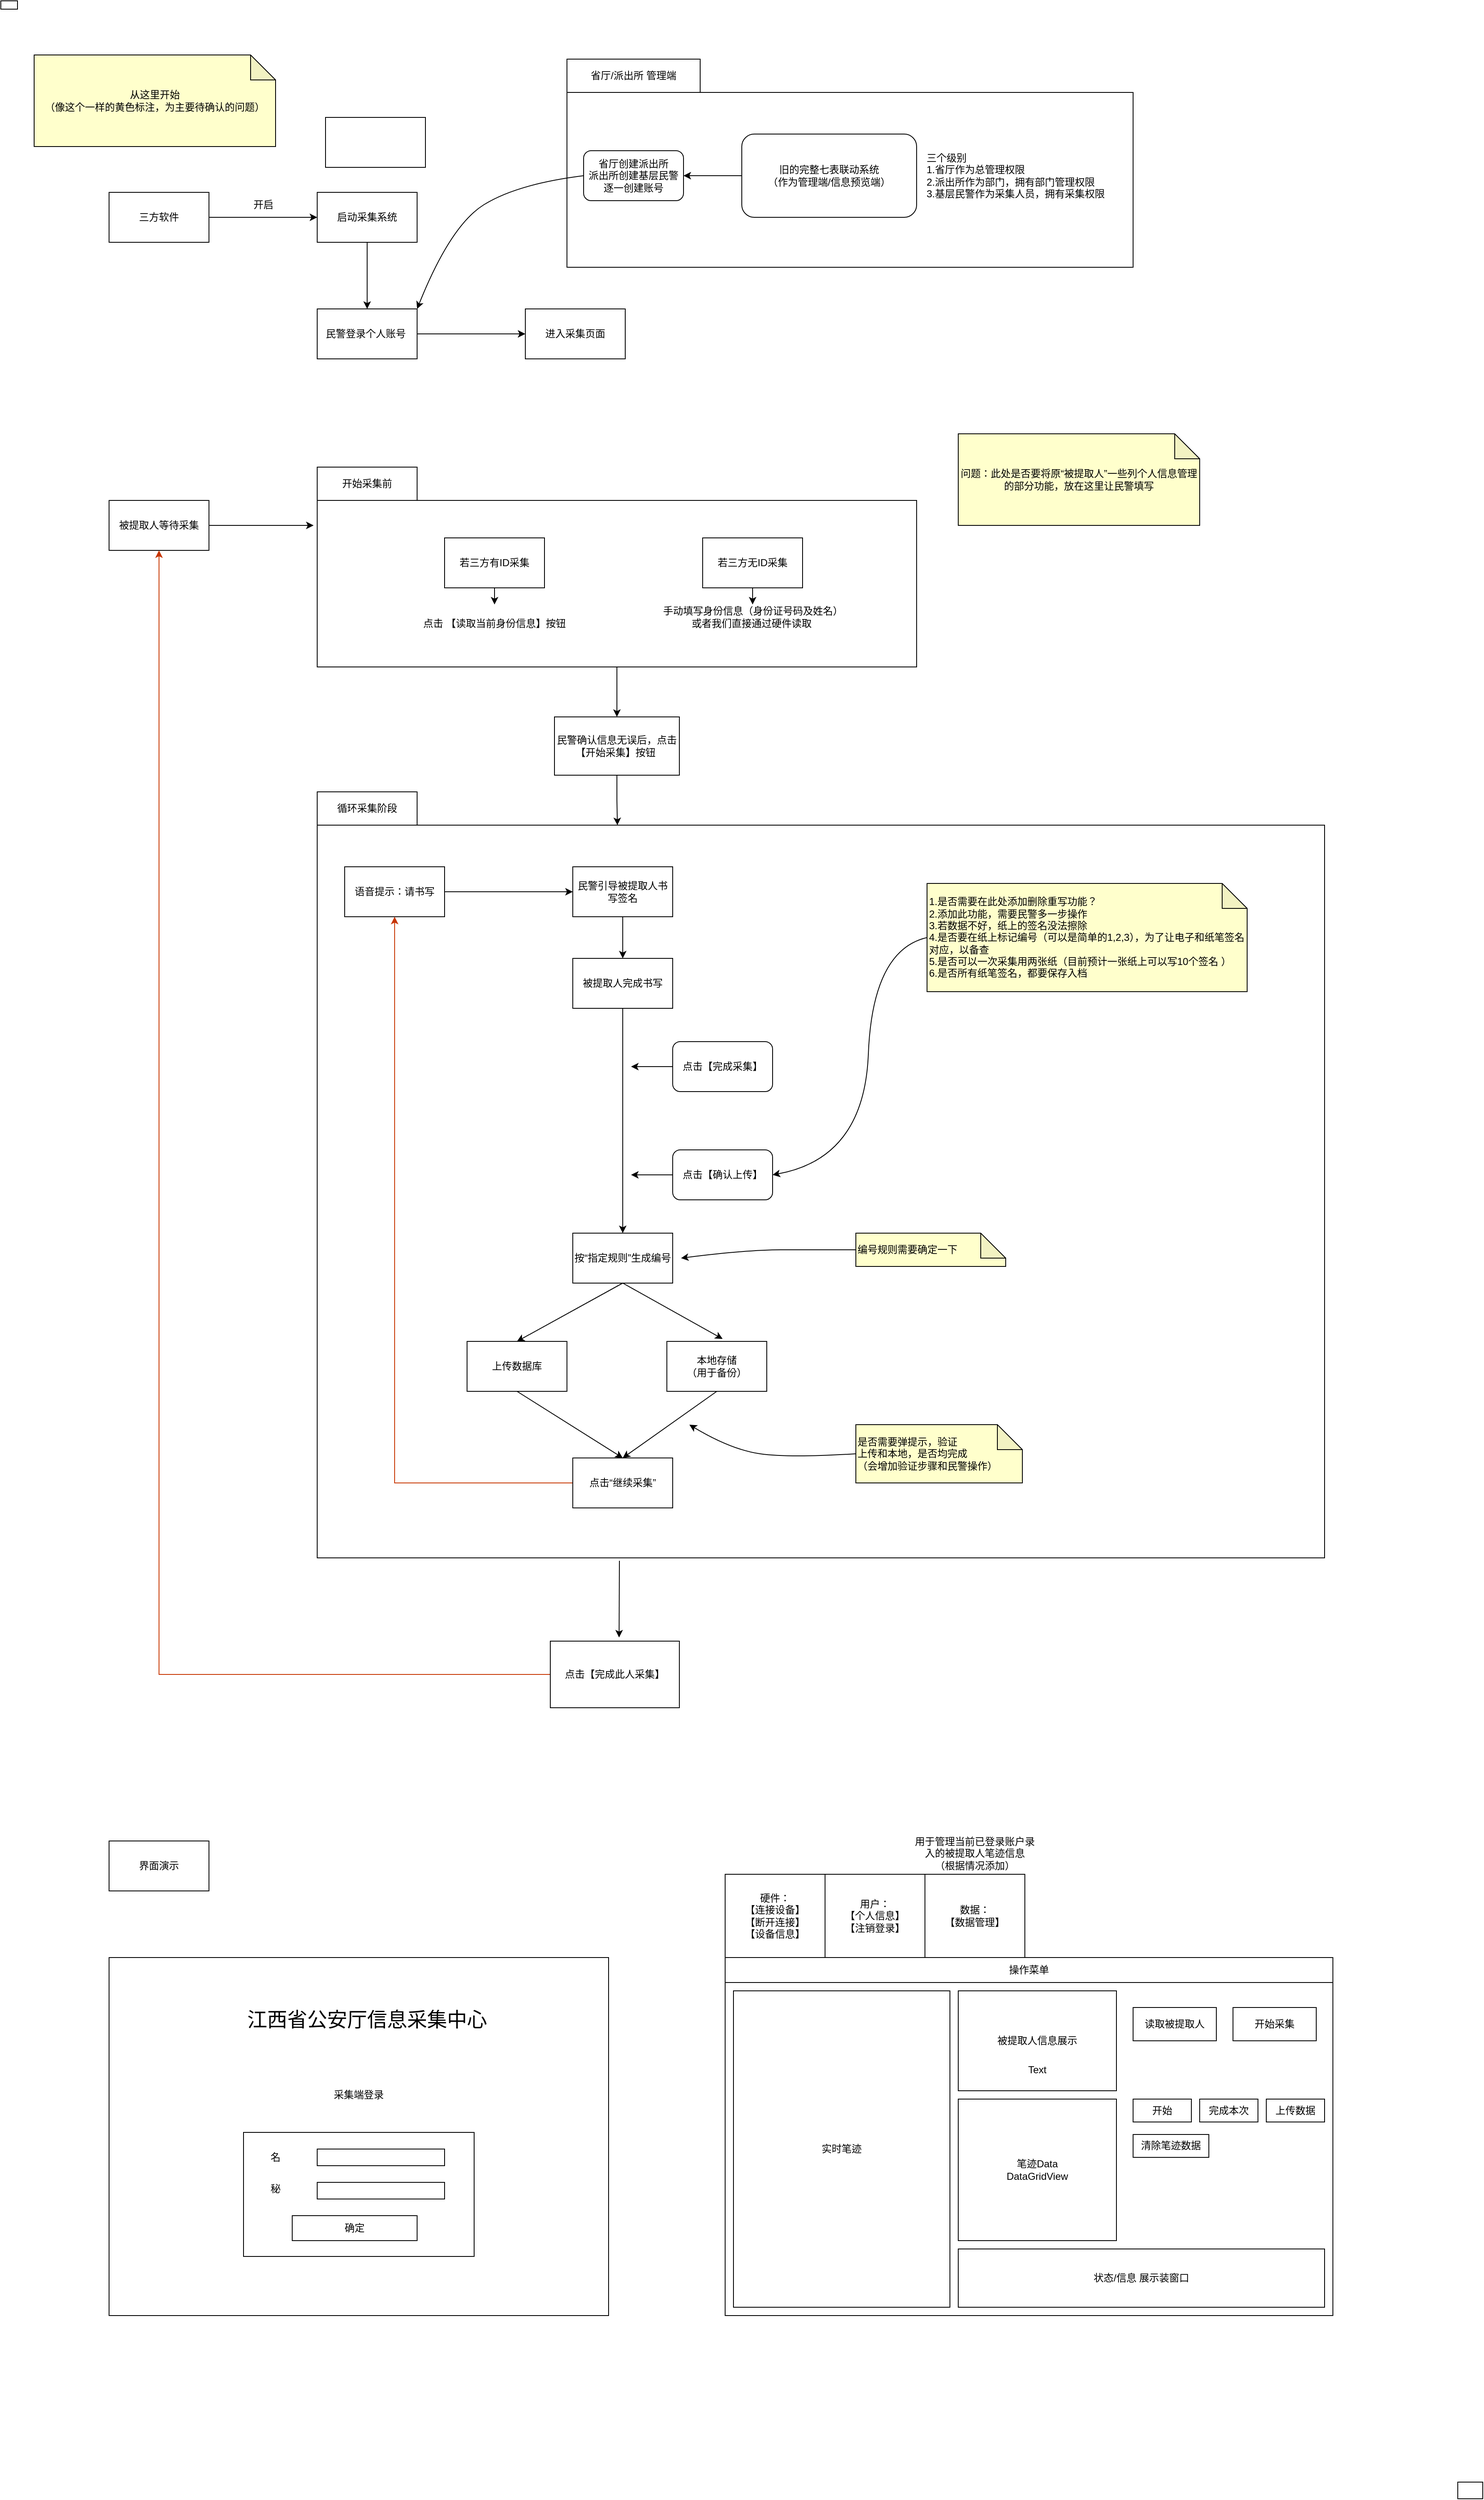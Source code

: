<mxfile version="26.0.15">
  <diagram name="第 1 页" id="9AbFuNn6isC8OYAl83xY">
    <mxGraphModel dx="1434" dy="780" grid="1" gridSize="10" guides="1" tooltips="1" connect="1" arrows="1" fold="1" page="1" pageScale="1" pageWidth="1169" pageHeight="3000" math="0" shadow="0">
      <root>
        <mxCell id="0" />
        <mxCell id="1" parent="0" />
        <mxCell id="16uFdj2HmigpJyk7Bwz2-63" value="" style="rounded=0;whiteSpace=wrap;html=1;" parent="1" vertex="1">
          <mxGeometry x="380" y="990" width="1210" height="880" as="geometry" />
        </mxCell>
        <mxCell id="16uFdj2HmigpJyk7Bwz2-33" style="edgeStyle=orthogonalEdgeStyle;rounded=0;orthogonalLoop=1;jettySize=auto;html=1;exitX=0.5;exitY=1;exitDx=0;exitDy=0;entryX=0.5;entryY=0;entryDx=0;entryDy=0;" parent="1" source="16uFdj2HmigpJyk7Bwz2-27" target="16uFdj2HmigpJyk7Bwz2-32" edge="1">
          <mxGeometry relative="1" as="geometry" />
        </mxCell>
        <mxCell id="16uFdj2HmigpJyk7Bwz2-27" value="" style="rounded=0;whiteSpace=wrap;html=1;" parent="1" vertex="1">
          <mxGeometry x="380" y="600" width="720" height="200" as="geometry" />
        </mxCell>
        <mxCell id="16uFdj2HmigpJyk7Bwz2-18" value="" style="rounded=0;whiteSpace=wrap;html=1;" parent="1" vertex="1">
          <mxGeometry x="680" y="110" width="680" height="210" as="geometry" />
        </mxCell>
        <mxCell id="16uFdj2HmigpJyk7Bwz2-3" style="edgeStyle=orthogonalEdgeStyle;rounded=0;orthogonalLoop=1;jettySize=auto;html=1;exitX=1;exitY=0.5;exitDx=0;exitDy=0;entryX=0;entryY=0.5;entryDx=0;entryDy=0;" parent="1" source="16uFdj2HmigpJyk7Bwz2-1" target="16uFdj2HmigpJyk7Bwz2-2" edge="1">
          <mxGeometry relative="1" as="geometry" />
        </mxCell>
        <mxCell id="16uFdj2HmigpJyk7Bwz2-1" value="三方软件" style="rounded=0;whiteSpace=wrap;html=1;" parent="1" vertex="1">
          <mxGeometry x="130" y="230" width="120" height="60" as="geometry" />
        </mxCell>
        <mxCell id="16uFdj2HmigpJyk7Bwz2-6" style="edgeStyle=orthogonalEdgeStyle;rounded=0;orthogonalLoop=1;jettySize=auto;html=1;exitX=0.5;exitY=1;exitDx=0;exitDy=0;entryX=0.5;entryY=0;entryDx=0;entryDy=0;" parent="1" source="16uFdj2HmigpJyk7Bwz2-2" target="16uFdj2HmigpJyk7Bwz2-5" edge="1">
          <mxGeometry relative="1" as="geometry" />
        </mxCell>
        <mxCell id="16uFdj2HmigpJyk7Bwz2-2" value="启动采集系统" style="rounded=0;whiteSpace=wrap;html=1;" parent="1" vertex="1">
          <mxGeometry x="380" y="230" width="120" height="60" as="geometry" />
        </mxCell>
        <mxCell id="16uFdj2HmigpJyk7Bwz2-4" value="开启" style="text;html=1;align=center;verticalAlign=middle;resizable=0;points=[];autosize=1;strokeColor=none;fillColor=none;" parent="1" vertex="1">
          <mxGeometry x="290" y="230" width="50" height="30" as="geometry" />
        </mxCell>
        <mxCell id="16uFdj2HmigpJyk7Bwz2-20" style="edgeStyle=orthogonalEdgeStyle;rounded=0;orthogonalLoop=1;jettySize=auto;html=1;exitX=1;exitY=0.5;exitDx=0;exitDy=0;entryX=0;entryY=0.5;entryDx=0;entryDy=0;" parent="1" source="16uFdj2HmigpJyk7Bwz2-5" target="16uFdj2HmigpJyk7Bwz2-7" edge="1">
          <mxGeometry relative="1" as="geometry" />
        </mxCell>
        <mxCell id="16uFdj2HmigpJyk7Bwz2-5" value="民警登录个人账号&amp;nbsp;" style="rounded=0;whiteSpace=wrap;html=1;" parent="1" vertex="1">
          <mxGeometry x="380" y="370" width="120" height="60" as="geometry" />
        </mxCell>
        <mxCell id="16uFdj2HmigpJyk7Bwz2-7" value="进入采集页面" style="rounded=0;whiteSpace=wrap;html=1;" parent="1" vertex="1">
          <mxGeometry x="630" y="370" width="120" height="60" as="geometry" />
        </mxCell>
        <mxCell id="16uFdj2HmigpJyk7Bwz2-16" style="edgeStyle=orthogonalEdgeStyle;rounded=0;orthogonalLoop=1;jettySize=auto;html=1;exitX=0;exitY=0.5;exitDx=0;exitDy=0;entryX=1;entryY=0.5;entryDx=0;entryDy=0;" parent="1" source="16uFdj2HmigpJyk7Bwz2-8" target="16uFdj2HmigpJyk7Bwz2-12" edge="1">
          <mxGeometry relative="1" as="geometry" />
        </mxCell>
        <mxCell id="16uFdj2HmigpJyk7Bwz2-8" value="旧的完整七表联动系统&lt;div&gt;（作为管理端/信息预览端）&lt;/div&gt;" style="rounded=1;whiteSpace=wrap;html=1;" parent="1" vertex="1">
          <mxGeometry x="890" y="160" width="210" height="100" as="geometry" />
        </mxCell>
        <mxCell id="16uFdj2HmigpJyk7Bwz2-10" value="三个级别&lt;div&gt;1.省厅作为总管理权限&lt;/div&gt;&lt;div&gt;2.派出所作为部门，拥有部门管理权限&lt;/div&gt;&lt;div&gt;3.基层民警作为采集人员，拥有采集权限&lt;/div&gt;" style="text;html=1;align=left;verticalAlign=middle;resizable=0;points=[];autosize=1;strokeColor=none;fillColor=none;" parent="1" vertex="1">
          <mxGeometry x="1110" y="175" width="240" height="70" as="geometry" />
        </mxCell>
        <mxCell id="16uFdj2HmigpJyk7Bwz2-12" value="省厅创建派出所&lt;div&gt;派出所创建基层民警&lt;/div&gt;&lt;div&gt;逐一创建账号&lt;/div&gt;" style="rounded=1;whiteSpace=wrap;html=1;" parent="1" vertex="1">
          <mxGeometry x="700" y="180" width="120" height="60" as="geometry" />
        </mxCell>
        <mxCell id="16uFdj2HmigpJyk7Bwz2-17" value="" style="curved=1;endArrow=classic;html=1;rounded=0;exitX=0;exitY=0.5;exitDx=0;exitDy=0;entryX=1;entryY=0;entryDx=0;entryDy=0;" parent="1" source="16uFdj2HmigpJyk7Bwz2-12" target="16uFdj2HmigpJyk7Bwz2-5" edge="1">
          <mxGeometry width="50" height="50" relative="1" as="geometry">
            <mxPoint x="800" y="310" as="sourcePoint" />
            <mxPoint x="500" y="360" as="targetPoint" />
            <Array as="points">
              <mxPoint x="620" y="220" />
              <mxPoint x="540" y="270" />
            </Array>
          </mxGeometry>
        </mxCell>
        <mxCell id="16uFdj2HmigpJyk7Bwz2-19" value="省厅/派出所&amp;nbsp;管理端" style="rounded=0;whiteSpace=wrap;html=1;" parent="1" vertex="1">
          <mxGeometry x="680" y="70" width="160" height="40" as="geometry" />
        </mxCell>
        <mxCell id="16uFdj2HmigpJyk7Bwz2-21" value="被提取人等待采集" style="rounded=0;whiteSpace=wrap;html=1;" parent="1" vertex="1">
          <mxGeometry x="130" y="600" width="120" height="60" as="geometry" />
        </mxCell>
        <mxCell id="16uFdj2HmigpJyk7Bwz2-29" style="edgeStyle=orthogonalEdgeStyle;rounded=0;orthogonalLoop=1;jettySize=auto;html=1;exitX=0.5;exitY=1;exitDx=0;exitDy=0;entryX=0.5;entryY=0;entryDx=0;entryDy=0;" parent="1" source="16uFdj2HmigpJyk7Bwz2-22" target="16uFdj2HmigpJyk7Bwz2-23" edge="1">
          <mxGeometry relative="1" as="geometry" />
        </mxCell>
        <mxCell id="16uFdj2HmigpJyk7Bwz2-22" value="若三方有ID采集" style="rounded=0;whiteSpace=wrap;html=1;" parent="1" vertex="1">
          <mxGeometry x="533" y="645" width="120" height="60" as="geometry" />
        </mxCell>
        <mxCell id="16uFdj2HmigpJyk7Bwz2-23" value="点击 【读取当前身份信息】按钮" style="text;html=1;align=center;verticalAlign=middle;whiteSpace=wrap;rounded=0;" parent="1" vertex="1">
          <mxGeometry x="500" y="725" width="186" height="45" as="geometry" />
        </mxCell>
        <mxCell id="16uFdj2HmigpJyk7Bwz2-30" style="edgeStyle=orthogonalEdgeStyle;rounded=0;orthogonalLoop=1;jettySize=auto;html=1;exitX=0.5;exitY=1;exitDx=0;exitDy=0;entryX=0.5;entryY=0;entryDx=0;entryDy=0;" parent="1" source="16uFdj2HmigpJyk7Bwz2-24" target="16uFdj2HmigpJyk7Bwz2-25" edge="1">
          <mxGeometry relative="1" as="geometry" />
        </mxCell>
        <mxCell id="16uFdj2HmigpJyk7Bwz2-24" value="若三方无ID采集" style="rounded=0;whiteSpace=wrap;html=1;" parent="1" vertex="1">
          <mxGeometry x="843" y="645" width="120" height="60" as="geometry" />
        </mxCell>
        <mxCell id="16uFdj2HmigpJyk7Bwz2-25" value="手动填写身份信息（身份证号码及姓名）&lt;div&gt;或者我们直接通过硬件读取&amp;nbsp;&lt;/div&gt;" style="text;html=1;align=center;verticalAlign=middle;whiteSpace=wrap;rounded=0;" parent="1" vertex="1">
          <mxGeometry x="770.5" y="725" width="265" height="30" as="geometry" />
        </mxCell>
        <mxCell id="16uFdj2HmigpJyk7Bwz2-26" value="问题：此处是否要将原“被提取人”一些列个人信息管理的部分功能，放在这里让民警填写" style="shape=note;whiteSpace=wrap;html=1;backgroundOutline=1;darkOpacity=0.05;fillColor=#FFFFCC;verticalAlign=middle;" parent="1" vertex="1">
          <mxGeometry x="1150" y="520" width="290" height="110" as="geometry" />
        </mxCell>
        <mxCell id="16uFdj2HmigpJyk7Bwz2-28" style="edgeStyle=orthogonalEdgeStyle;rounded=0;orthogonalLoop=1;jettySize=auto;html=1;exitX=1;exitY=0.5;exitDx=0;exitDy=0;entryX=-0.006;entryY=0.15;entryDx=0;entryDy=0;entryPerimeter=0;" parent="1" source="16uFdj2HmigpJyk7Bwz2-21" target="16uFdj2HmigpJyk7Bwz2-27" edge="1">
          <mxGeometry relative="1" as="geometry" />
        </mxCell>
        <mxCell id="16uFdj2HmigpJyk7Bwz2-31" value="开始采集前" style="rounded=0;whiteSpace=wrap;html=1;" parent="1" vertex="1">
          <mxGeometry x="380" y="560" width="120" height="40" as="geometry" />
        </mxCell>
        <mxCell id="16uFdj2HmigpJyk7Bwz2-32" value="民警确认信息无误后，点击&lt;div&gt;【开始采集】按钮&amp;nbsp;&lt;/div&gt;" style="rounded=0;whiteSpace=wrap;html=1;" parent="1" vertex="1">
          <mxGeometry x="665" y="860" width="150" height="70" as="geometry" />
        </mxCell>
        <mxCell id="16uFdj2HmigpJyk7Bwz2-62" style="edgeStyle=orthogonalEdgeStyle;rounded=0;orthogonalLoop=1;jettySize=auto;html=1;exitX=1;exitY=0.5;exitDx=0;exitDy=0;entryX=0;entryY=0.5;entryDx=0;entryDy=0;" parent="1" source="16uFdj2HmigpJyk7Bwz2-34" target="16uFdj2HmigpJyk7Bwz2-35" edge="1">
          <mxGeometry relative="1" as="geometry" />
        </mxCell>
        <mxCell id="16uFdj2HmigpJyk7Bwz2-34" value="语音提示：请书写" style="rounded=0;whiteSpace=wrap;html=1;" parent="1" vertex="1">
          <mxGeometry x="413" y="1040" width="120" height="60" as="geometry" />
        </mxCell>
        <mxCell id="16uFdj2HmigpJyk7Bwz2-39" style="edgeStyle=orthogonalEdgeStyle;rounded=0;orthogonalLoop=1;jettySize=auto;html=1;exitX=0.5;exitY=1;exitDx=0;exitDy=0;entryX=0.5;entryY=0;entryDx=0;entryDy=0;" parent="1" source="16uFdj2HmigpJyk7Bwz2-35" target="16uFdj2HmigpJyk7Bwz2-36" edge="1">
          <mxGeometry relative="1" as="geometry" />
        </mxCell>
        <mxCell id="16uFdj2HmigpJyk7Bwz2-35" value="民警引导被提取人书写签名" style="rounded=0;whiteSpace=wrap;html=1;" parent="1" vertex="1">
          <mxGeometry x="687" y="1040" width="120" height="60" as="geometry" />
        </mxCell>
        <mxCell id="16uFdj2HmigpJyk7Bwz2-43" style="edgeStyle=orthogonalEdgeStyle;rounded=0;orthogonalLoop=1;jettySize=auto;html=1;exitX=0.5;exitY=1;exitDx=0;exitDy=0;entryX=0.5;entryY=0;entryDx=0;entryDy=0;" parent="1" source="16uFdj2HmigpJyk7Bwz2-36" target="16uFdj2HmigpJyk7Bwz2-42" edge="1">
          <mxGeometry relative="1" as="geometry" />
        </mxCell>
        <mxCell id="16uFdj2HmigpJyk7Bwz2-36" value="被提取人完成书写" style="rounded=0;whiteSpace=wrap;html=1;" parent="1" vertex="1">
          <mxGeometry x="687" y="1150" width="120" height="60" as="geometry" />
        </mxCell>
        <mxCell id="16uFdj2HmigpJyk7Bwz2-45" style="edgeStyle=orthogonalEdgeStyle;rounded=0;orthogonalLoop=1;jettySize=auto;html=1;exitX=0;exitY=0.5;exitDx=0;exitDy=0;" parent="1" source="16uFdj2HmigpJyk7Bwz2-40" edge="1">
          <mxGeometry relative="1" as="geometry">
            <mxPoint x="757" y="1410" as="targetPoint" />
          </mxGeometry>
        </mxCell>
        <mxCell id="16uFdj2HmigpJyk7Bwz2-40" value="点击【确认上传】" style="rounded=1;whiteSpace=wrap;html=1;" parent="1" vertex="1">
          <mxGeometry x="807" y="1380" width="120" height="60" as="geometry" />
        </mxCell>
        <mxCell id="16uFdj2HmigpJyk7Bwz2-41" value="1.是否需要在此处添加删除重写功能？&lt;div&gt;2.添加此功能，需要民警多一步操作&lt;/div&gt;&lt;div&gt;3.若数据不好，纸上的签名没法擦除&lt;/div&gt;&lt;div&gt;4.是否要在纸上标记编号（可以是简单的1,2,3），为了让电子和纸笔签名对应，以备查&lt;/div&gt;&lt;div&gt;5.是否可以一次采集用两张纸（目前预计一张纸上可以写10个签名 ）&lt;/div&gt;&lt;div&gt;6.是否所有纸笔签名，都要保存入档&lt;/div&gt;" style="shape=note;whiteSpace=wrap;html=1;backgroundOutline=1;darkOpacity=0.05;fillColor=#FFFFCC;verticalAlign=middle;align=left;" parent="1" vertex="1">
          <mxGeometry x="1112.5" y="1060" width="384.5" height="130" as="geometry" />
        </mxCell>
        <mxCell id="16uFdj2HmigpJyk7Bwz2-42" value="按“指定规则”生成编号" style="rounded=0;whiteSpace=wrap;html=1;" parent="1" vertex="1">
          <mxGeometry x="687" y="1480" width="120" height="60" as="geometry" />
        </mxCell>
        <mxCell id="16uFdj2HmigpJyk7Bwz2-44" value="" style="curved=1;endArrow=classic;html=1;rounded=0;exitX=0;exitY=0.5;exitDx=0;exitDy=0;exitPerimeter=0;entryX=1;entryY=0.5;entryDx=0;entryDy=0;" parent="1" source="16uFdj2HmigpJyk7Bwz2-41" target="16uFdj2HmigpJyk7Bwz2-40" edge="1">
          <mxGeometry width="50" height="50" relative="1" as="geometry">
            <mxPoint x="987" y="1190" as="sourcePoint" />
            <mxPoint x="1017" y="1110" as="targetPoint" />
            <Array as="points">
              <mxPoint x="1047" y="1140" />
              <mxPoint x="1037" y="1390" />
            </Array>
          </mxGeometry>
        </mxCell>
        <mxCell id="16uFdj2HmigpJyk7Bwz2-46" value="编号规则需要确定一下" style="shape=note;whiteSpace=wrap;html=1;backgroundOutline=1;darkOpacity=0.05;fillColor=#FFFFCC;verticalAlign=middle;align=left;" parent="1" vertex="1">
          <mxGeometry x="1027" y="1480" width="180" height="40" as="geometry" />
        </mxCell>
        <mxCell id="16uFdj2HmigpJyk7Bwz2-48" value="" style="curved=1;endArrow=classic;html=1;rounded=0;exitX=0;exitY=0.5;exitDx=0;exitDy=0;exitPerimeter=0;" parent="1" source="16uFdj2HmigpJyk7Bwz2-46" edge="1">
          <mxGeometry width="50" height="50" relative="1" as="geometry">
            <mxPoint x="897" y="1550" as="sourcePoint" />
            <mxPoint x="817" y="1510" as="targetPoint" />
            <Array as="points">
              <mxPoint x="977" y="1500" />
              <mxPoint x="897" y="1500" />
            </Array>
          </mxGeometry>
        </mxCell>
        <mxCell id="16uFdj2HmigpJyk7Bwz2-49" value="上传数据库" style="rounded=0;whiteSpace=wrap;html=1;" parent="1" vertex="1">
          <mxGeometry x="560" y="1610" width="120" height="60" as="geometry" />
        </mxCell>
        <mxCell id="16uFdj2HmigpJyk7Bwz2-50" value="本地存储&lt;div&gt;（用于备份）&lt;/div&gt;" style="rounded=0;whiteSpace=wrap;html=1;" parent="1" vertex="1">
          <mxGeometry x="800" y="1610" width="120" height="60" as="geometry" />
        </mxCell>
        <mxCell id="16uFdj2HmigpJyk7Bwz2-51" value="" style="endArrow=classic;html=1;rounded=0;exitX=0.5;exitY=1;exitDx=0;exitDy=0;entryX=0.5;entryY=0;entryDx=0;entryDy=0;" parent="1" source="16uFdj2HmigpJyk7Bwz2-42" target="16uFdj2HmigpJyk7Bwz2-49" edge="1">
          <mxGeometry width="50" height="50" relative="1" as="geometry">
            <mxPoint x="677" y="1470" as="sourcePoint" />
            <mxPoint x="727" y="1420" as="targetPoint" />
          </mxGeometry>
        </mxCell>
        <mxCell id="16uFdj2HmigpJyk7Bwz2-52" value="" style="endArrow=classic;html=1;rounded=0;exitX=0.5;exitY=1;exitDx=0;exitDy=0;entryX=0.558;entryY=-0.05;entryDx=0;entryDy=0;entryPerimeter=0;" parent="1" source="16uFdj2HmigpJyk7Bwz2-42" target="16uFdj2HmigpJyk7Bwz2-50" edge="1">
          <mxGeometry width="50" height="50" relative="1" as="geometry">
            <mxPoint x="847" y="1650" as="sourcePoint" />
            <mxPoint x="897" y="1600" as="targetPoint" />
          </mxGeometry>
        </mxCell>
        <mxCell id="16uFdj2HmigpJyk7Bwz2-53" value="是否需要弹提示，验证&lt;div&gt;上传和本地，是否均完成&lt;/div&gt;&lt;div&gt;（会增加验证步骤和民警操作）&lt;/div&gt;" style="shape=note;whiteSpace=wrap;html=1;backgroundOutline=1;darkOpacity=0.05;fillColor=#FFFFCC;verticalAlign=middle;align=left;" parent="1" vertex="1">
          <mxGeometry x="1027" y="1710" width="200" height="70" as="geometry" />
        </mxCell>
        <mxCell id="16uFdj2HmigpJyk7Bwz2-61" style="edgeStyle=orthogonalEdgeStyle;rounded=0;orthogonalLoop=1;jettySize=auto;html=1;exitX=0;exitY=0.5;exitDx=0;exitDy=0;entryX=0.5;entryY=1;entryDx=0;entryDy=0;fillColor=#fa6800;strokeColor=#C73500;" parent="1" source="16uFdj2HmigpJyk7Bwz2-54" target="16uFdj2HmigpJyk7Bwz2-34" edge="1">
          <mxGeometry relative="1" as="geometry">
            <mxPoint x="460" y="1110" as="targetPoint" />
          </mxGeometry>
        </mxCell>
        <mxCell id="16uFdj2HmigpJyk7Bwz2-54" value="点击“继续采集”" style="rounded=0;whiteSpace=wrap;html=1;" parent="1" vertex="1">
          <mxGeometry x="687" y="1750" width="120" height="60" as="geometry" />
        </mxCell>
        <mxCell id="16uFdj2HmigpJyk7Bwz2-56" value="" style="endArrow=classic;html=1;rounded=0;exitX=0.5;exitY=1;exitDx=0;exitDy=0;entryX=0.5;entryY=0;entryDx=0;entryDy=0;" parent="1" source="16uFdj2HmigpJyk7Bwz2-49" target="16uFdj2HmigpJyk7Bwz2-54" edge="1">
          <mxGeometry width="50" height="50" relative="1" as="geometry">
            <mxPoint x="687" y="1750" as="sourcePoint" />
            <mxPoint x="737" y="1700" as="targetPoint" />
          </mxGeometry>
        </mxCell>
        <mxCell id="16uFdj2HmigpJyk7Bwz2-57" value="" style="endArrow=classic;html=1;rounded=0;exitX=0.5;exitY=1;exitDx=0;exitDy=0;entryX=0.5;entryY=0;entryDx=0;entryDy=0;" parent="1" source="16uFdj2HmigpJyk7Bwz2-50" target="16uFdj2HmigpJyk7Bwz2-54" edge="1">
          <mxGeometry width="50" height="50" relative="1" as="geometry">
            <mxPoint x="807" y="1770" as="sourcePoint" />
            <mxPoint x="857" y="1720" as="targetPoint" />
          </mxGeometry>
        </mxCell>
        <mxCell id="16uFdj2HmigpJyk7Bwz2-58" value="" style="curved=1;endArrow=classic;html=1;rounded=0;exitX=0;exitY=0.5;exitDx=0;exitDy=0;exitPerimeter=0;" parent="1" source="16uFdj2HmigpJyk7Bwz2-53" edge="1">
          <mxGeometry width="50" height="50" relative="1" as="geometry">
            <mxPoint x="887" y="1770" as="sourcePoint" />
            <mxPoint x="827" y="1710" as="targetPoint" />
            <Array as="points">
              <mxPoint x="947" y="1750" />
              <mxPoint x="877" y="1740" />
            </Array>
          </mxGeometry>
        </mxCell>
        <mxCell id="16uFdj2HmigpJyk7Bwz2-59" style="edgeStyle=orthogonalEdgeStyle;rounded=0;orthogonalLoop=1;jettySize=auto;html=1;exitX=0;exitY=0.5;exitDx=0;exitDy=0;" parent="1" source="16uFdj2HmigpJyk7Bwz2-60" edge="1">
          <mxGeometry relative="1" as="geometry">
            <mxPoint x="757" y="1280" as="targetPoint" />
          </mxGeometry>
        </mxCell>
        <mxCell id="16uFdj2HmigpJyk7Bwz2-60" value="点击【完成采集】" style="rounded=1;whiteSpace=wrap;html=1;" parent="1" vertex="1">
          <mxGeometry x="807" y="1250" width="120" height="60" as="geometry" />
        </mxCell>
        <mxCell id="16uFdj2HmigpJyk7Bwz2-64" value="循环采集阶段" style="rounded=0;whiteSpace=wrap;html=1;" parent="1" vertex="1">
          <mxGeometry x="380" y="950" width="120" height="40" as="geometry" />
        </mxCell>
        <mxCell id="16uFdj2HmigpJyk7Bwz2-66" style="edgeStyle=orthogonalEdgeStyle;rounded=0;orthogonalLoop=1;jettySize=auto;html=1;exitX=0.5;exitY=1;exitDx=0;exitDy=0;entryX=0.298;entryY=0;entryDx=0;entryDy=0;entryPerimeter=0;" parent="1" source="16uFdj2HmigpJyk7Bwz2-32" target="16uFdj2HmigpJyk7Bwz2-63" edge="1">
          <mxGeometry relative="1" as="geometry" />
        </mxCell>
        <mxCell id="16uFdj2HmigpJyk7Bwz2-70" style="edgeStyle=orthogonalEdgeStyle;rounded=0;orthogonalLoop=1;jettySize=auto;html=1;exitX=0;exitY=0.5;exitDx=0;exitDy=0;entryX=0.5;entryY=1;entryDx=0;entryDy=0;fillColor=#fa6800;strokeColor=#C73500;" parent="1" source="16uFdj2HmigpJyk7Bwz2-67" target="16uFdj2HmigpJyk7Bwz2-21" edge="1">
          <mxGeometry relative="1" as="geometry" />
        </mxCell>
        <mxCell id="16uFdj2HmigpJyk7Bwz2-67" value="点击【完成此人采集】" style="rounded=0;whiteSpace=wrap;html=1;" parent="1" vertex="1">
          <mxGeometry x="660" y="1970" width="155" height="80" as="geometry" />
        </mxCell>
        <mxCell id="16uFdj2HmigpJyk7Bwz2-69" value="" style="endArrow=classic;html=1;rounded=0;entryX=0.533;entryY=-0.055;entryDx=0;entryDy=0;entryPerimeter=0;exitX=0.3;exitY=1.004;exitDx=0;exitDy=0;exitPerimeter=0;" parent="1" source="16uFdj2HmigpJyk7Bwz2-63" target="16uFdj2HmigpJyk7Bwz2-67" edge="1">
          <mxGeometry width="50" height="50" relative="1" as="geometry">
            <mxPoint x="743" y="1880" as="sourcePoint" />
            <mxPoint x="760" y="1900" as="targetPoint" />
          </mxGeometry>
        </mxCell>
        <mxCell id="16uFdj2HmigpJyk7Bwz2-71" value="界面演示" style="rounded=0;whiteSpace=wrap;html=1;" parent="1" vertex="1">
          <mxGeometry x="130" y="2210" width="120" height="60" as="geometry" />
        </mxCell>
        <mxCell id="16uFdj2HmigpJyk7Bwz2-72" value="" style="rounded=0;whiteSpace=wrap;html=1;" parent="1" vertex="1">
          <mxGeometry x="130" y="2350" width="600" height="430" as="geometry" />
        </mxCell>
        <mxCell id="16uFdj2HmigpJyk7Bwz2-73" value="江西省公安厅&lt;span style=&quot;background-color: initial;&quot;&gt;信息采集中心&lt;/span&gt;" style="text;html=1;align=center;verticalAlign=middle;whiteSpace=wrap;rounded=0;strokeWidth=1;fontSize=24;" parent="1" vertex="1">
          <mxGeometry x="200" y="2400" width="480" height="50" as="geometry" />
        </mxCell>
        <mxCell id="16uFdj2HmigpJyk7Bwz2-74" value="采集端登录" style="text;html=1;align=center;verticalAlign=middle;whiteSpace=wrap;rounded=0;" parent="1" vertex="1">
          <mxGeometry x="370" y="2500" width="120" height="30" as="geometry" />
        </mxCell>
        <mxCell id="16uFdj2HmigpJyk7Bwz2-75" value="" style="rounded=0;whiteSpace=wrap;html=1;" parent="1" vertex="1">
          <mxGeometry x="291.5" y="2560" width="277" height="149" as="geometry" />
        </mxCell>
        <mxCell id="16uFdj2HmigpJyk7Bwz2-76" value="" style="rounded=0;whiteSpace=wrap;html=1;" parent="1" vertex="1">
          <mxGeometry x="380" y="2580" width="153" height="20" as="geometry" />
        </mxCell>
        <mxCell id="16uFdj2HmigpJyk7Bwz2-77" value="" style="rounded=0;whiteSpace=wrap;html=1;" parent="1" vertex="1">
          <mxGeometry x="380" y="2620" width="153" height="20" as="geometry" />
        </mxCell>
        <mxCell id="16uFdj2HmigpJyk7Bwz2-78" value="确定" style="rounded=0;whiteSpace=wrap;html=1;" parent="1" vertex="1">
          <mxGeometry x="350" y="2660" width="150" height="30" as="geometry" />
        </mxCell>
        <mxCell id="16uFdj2HmigpJyk7Bwz2-79" value="名" style="text;html=1;align=center;verticalAlign=middle;whiteSpace=wrap;rounded=0;" parent="1" vertex="1">
          <mxGeometry x="300" y="2577.5" width="60" height="25" as="geometry" />
        </mxCell>
        <mxCell id="16uFdj2HmigpJyk7Bwz2-80" value="秘" style="text;html=1;align=center;verticalAlign=middle;whiteSpace=wrap;rounded=0;" parent="1" vertex="1">
          <mxGeometry x="300" y="2615" width="60" height="25" as="geometry" />
        </mxCell>
        <mxCell id="16uFdj2HmigpJyk7Bwz2-81" value="" style="rounded=0;whiteSpace=wrap;html=1;" parent="1" vertex="1">
          <mxGeometry x="870" y="2350" width="730" height="430" as="geometry" />
        </mxCell>
        <mxCell id="16uFdj2HmigpJyk7Bwz2-82" value="操作菜单" style="rounded=0;whiteSpace=wrap;html=1;" parent="1" vertex="1">
          <mxGeometry x="870" y="2350" width="730" height="30" as="geometry" />
        </mxCell>
        <mxCell id="16uFdj2HmigpJyk7Bwz2-83" value="实时笔迹" style="rounded=0;whiteSpace=wrap;html=1;" parent="1" vertex="1">
          <mxGeometry x="880" y="2390" width="260" height="380" as="geometry" />
        </mxCell>
        <mxCell id="16uFdj2HmigpJyk7Bwz2-84" value="开始采集" style="rounded=0;whiteSpace=wrap;html=1;" parent="1" vertex="1">
          <mxGeometry x="1480" y="2410" width="100" height="40" as="geometry" />
        </mxCell>
        <mxCell id="16uFdj2HmigpJyk7Bwz2-86" value="被提取人信息展示" style="rounded=0;whiteSpace=wrap;html=1;" parent="1" vertex="1">
          <mxGeometry x="1150" y="2390" width="190" height="120" as="geometry" />
        </mxCell>
        <mxCell id="16uFdj2HmigpJyk7Bwz2-87" value="开始" style="rounded=0;whiteSpace=wrap;html=1;" parent="1" vertex="1">
          <mxGeometry x="1360" y="2520" width="70" height="27.5" as="geometry" />
        </mxCell>
        <mxCell id="16uFdj2HmigpJyk7Bwz2-88" value="完成本次" style="rounded=0;whiteSpace=wrap;html=1;" parent="1" vertex="1">
          <mxGeometry x="1440" y="2520" width="70" height="27.5" as="geometry" />
        </mxCell>
        <mxCell id="16uFdj2HmigpJyk7Bwz2-89" value="上传数据" style="rounded=0;whiteSpace=wrap;html=1;" parent="1" vertex="1">
          <mxGeometry x="1520" y="2520" width="70" height="27.5" as="geometry" />
        </mxCell>
        <mxCell id="16uFdj2HmigpJyk7Bwz2-90" value="读取被提取人" style="rounded=0;whiteSpace=wrap;html=1;" parent="1" vertex="1">
          <mxGeometry x="1360" y="2410" width="100" height="40" as="geometry" />
        </mxCell>
        <mxCell id="16uFdj2HmigpJyk7Bwz2-91" value="清除笔迹数据" style="rounded=0;whiteSpace=wrap;html=1;" parent="1" vertex="1">
          <mxGeometry x="1360" y="2562.5" width="91" height="27.5" as="geometry" />
        </mxCell>
        <mxCell id="16uFdj2HmigpJyk7Bwz2-92" value="状态/信息&amp;nbsp;展示装窗口" style="rounded=0;whiteSpace=wrap;html=1;" parent="1" vertex="1">
          <mxGeometry x="1150" y="2700" width="440" height="70" as="geometry" />
        </mxCell>
        <mxCell id="16uFdj2HmigpJyk7Bwz2-94" value="从这里开始&lt;div&gt;（像这个一样的黄色标注，为主要待确认的问题）&lt;/div&gt;" style="shape=note;whiteSpace=wrap;html=1;backgroundOutline=1;darkOpacity=0.05;fillColor=#FFFFCC;verticalAlign=middle;" parent="1" vertex="1">
          <mxGeometry x="40" y="65" width="290" height="110" as="geometry" />
        </mxCell>
        <mxCell id="16uFdj2HmigpJyk7Bwz2-95" value="" style="rounded=0;whiteSpace=wrap;html=1;" parent="1" vertex="1">
          <mxGeometry x="390" y="140" width="120" height="60" as="geometry" />
        </mxCell>
        <mxCell id="16uFdj2HmigpJyk7Bwz2-96" value="" style="rounded=0;whiteSpace=wrap;html=1;" parent="1" vertex="1">
          <mxGeometry width="20" height="10" as="geometry" />
        </mxCell>
        <mxCell id="16uFdj2HmigpJyk7Bwz2-97" value="" style="rounded=0;whiteSpace=wrap;html=1;" parent="1" vertex="1">
          <mxGeometry x="1750" y="2980" width="30" height="20" as="geometry" />
        </mxCell>
        <mxCell id="Q9u7wulzgyhLa9H7cx6c-1" value="硬件：&lt;div&gt;【连接设备】&lt;/div&gt;&lt;div&gt;【断开连接】&lt;/div&gt;&lt;div&gt;【设备信息】&lt;/div&gt;" style="rounded=0;whiteSpace=wrap;html=1;" vertex="1" parent="1">
          <mxGeometry x="870" y="2250" width="120" height="100" as="geometry" />
        </mxCell>
        <mxCell id="Q9u7wulzgyhLa9H7cx6c-2" value="用户：&lt;div&gt;【个人信息】&lt;/div&gt;&lt;div&gt;【注销登录】&lt;/div&gt;" style="rounded=0;whiteSpace=wrap;html=1;" vertex="1" parent="1">
          <mxGeometry x="990" y="2250" width="120" height="100" as="geometry" />
        </mxCell>
        <mxCell id="Q9u7wulzgyhLa9H7cx6c-3" value="数据：&lt;div&gt;【数据管理】&lt;/div&gt;" style="rounded=0;whiteSpace=wrap;html=1;" vertex="1" parent="1">
          <mxGeometry x="1110" y="2250" width="120" height="100" as="geometry" />
        </mxCell>
        <mxCell id="Q9u7wulzgyhLa9H7cx6c-5" value="用于管理当前已登录账户录入的被提取人笔迹信息&lt;div&gt;（根据情况添加）&lt;/div&gt;" style="text;html=1;align=center;verticalAlign=middle;whiteSpace=wrap;rounded=0;" vertex="1" parent="1">
          <mxGeometry x="1095" y="2200" width="150" height="50" as="geometry" />
        </mxCell>
        <mxCell id="Q9u7wulzgyhLa9H7cx6c-6" value="Text" style="text;html=1;align=center;verticalAlign=middle;whiteSpace=wrap;rounded=0;" vertex="1" parent="1">
          <mxGeometry x="1215" y="2470" width="60" height="30" as="geometry" />
        </mxCell>
        <mxCell id="Q9u7wulzgyhLa9H7cx6c-7" value="笔迹Data&lt;div&gt;DataGridView&lt;/div&gt;" style="rounded=0;whiteSpace=wrap;html=1;" vertex="1" parent="1">
          <mxGeometry x="1150" y="2520" width="190" height="170" as="geometry" />
        </mxCell>
      </root>
    </mxGraphModel>
  </diagram>
</mxfile>
